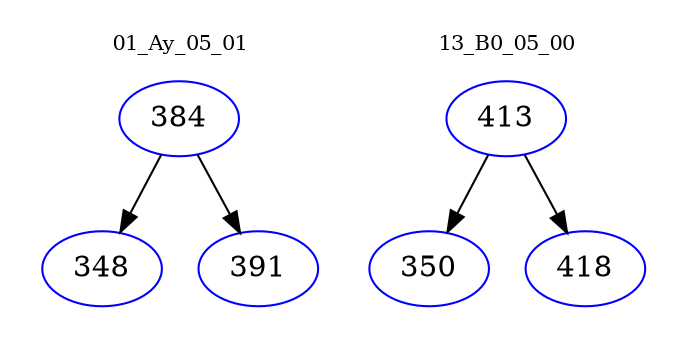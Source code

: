 digraph{
subgraph cluster_0 {
color = white
label = "01_Ay_05_01";
fontsize=10;
T0_384 [label="384", color="blue"]
T0_384 -> T0_348 [color="black"]
T0_348 [label="348", color="blue"]
T0_384 -> T0_391 [color="black"]
T0_391 [label="391", color="blue"]
}
subgraph cluster_1 {
color = white
label = "13_B0_05_00";
fontsize=10;
T1_413 [label="413", color="blue"]
T1_413 -> T1_350 [color="black"]
T1_350 [label="350", color="blue"]
T1_413 -> T1_418 [color="black"]
T1_418 [label="418", color="blue"]
}
}
